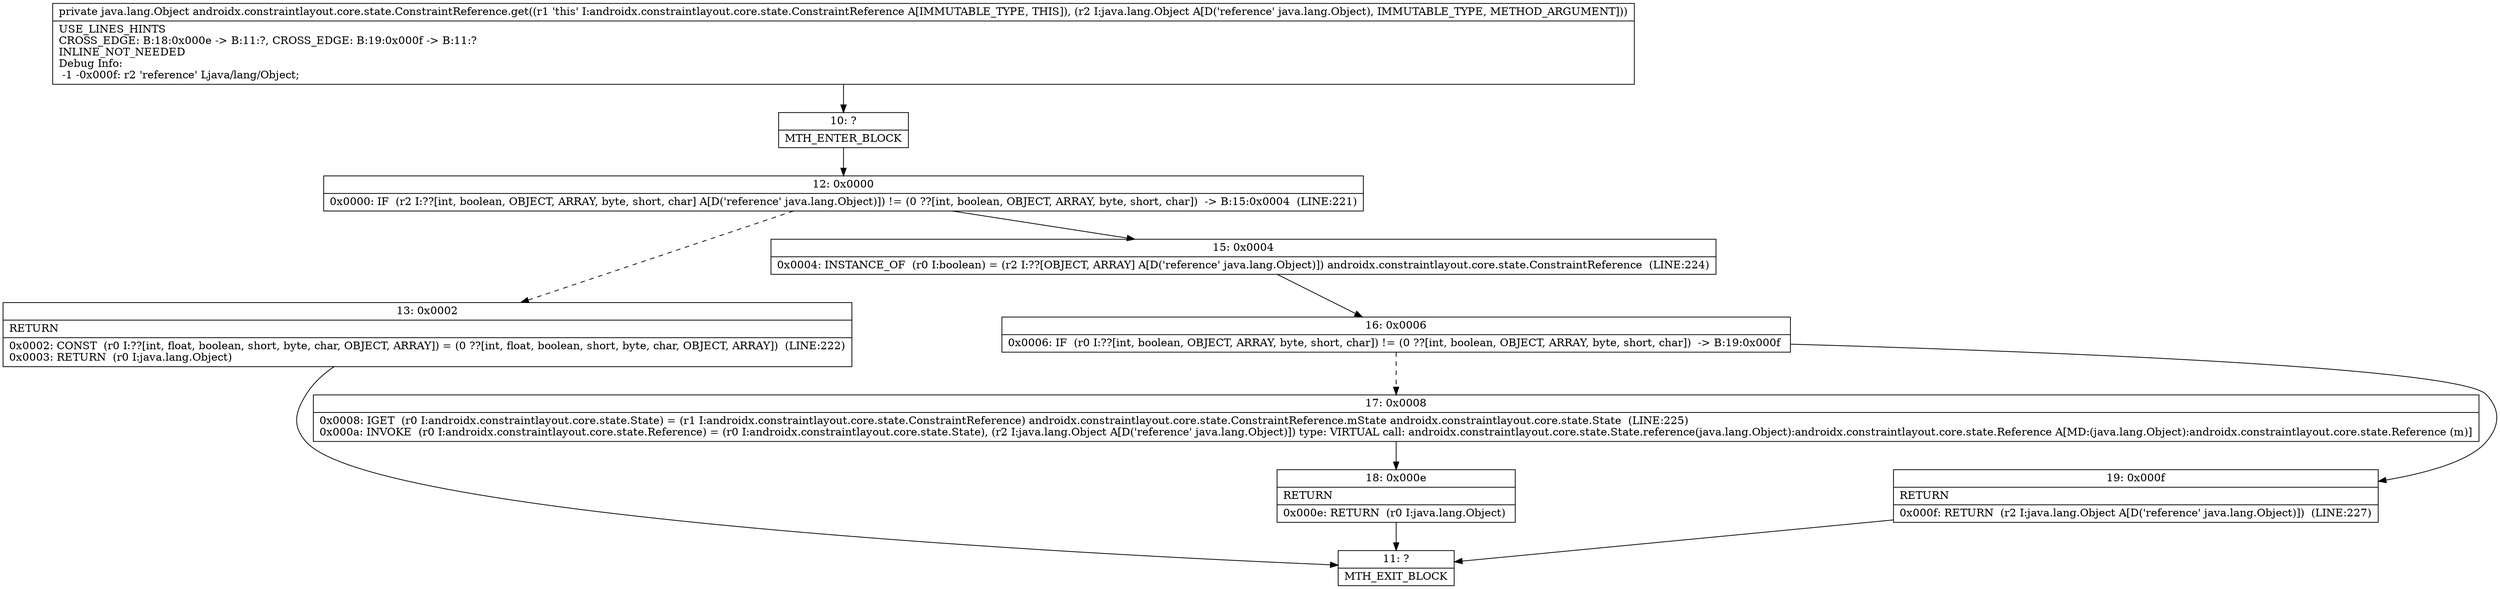 digraph "CFG forandroidx.constraintlayout.core.state.ConstraintReference.get(Ljava\/lang\/Object;)Ljava\/lang\/Object;" {
Node_10 [shape=record,label="{10\:\ ?|MTH_ENTER_BLOCK\l}"];
Node_12 [shape=record,label="{12\:\ 0x0000|0x0000: IF  (r2 I:??[int, boolean, OBJECT, ARRAY, byte, short, char] A[D('reference' java.lang.Object)]) != (0 ??[int, boolean, OBJECT, ARRAY, byte, short, char])  \-\> B:15:0x0004  (LINE:221)\l}"];
Node_13 [shape=record,label="{13\:\ 0x0002|RETURN\l|0x0002: CONST  (r0 I:??[int, float, boolean, short, byte, char, OBJECT, ARRAY]) = (0 ??[int, float, boolean, short, byte, char, OBJECT, ARRAY])  (LINE:222)\l0x0003: RETURN  (r0 I:java.lang.Object) \l}"];
Node_11 [shape=record,label="{11\:\ ?|MTH_EXIT_BLOCK\l}"];
Node_15 [shape=record,label="{15\:\ 0x0004|0x0004: INSTANCE_OF  (r0 I:boolean) = (r2 I:??[OBJECT, ARRAY] A[D('reference' java.lang.Object)]) androidx.constraintlayout.core.state.ConstraintReference  (LINE:224)\l}"];
Node_16 [shape=record,label="{16\:\ 0x0006|0x0006: IF  (r0 I:??[int, boolean, OBJECT, ARRAY, byte, short, char]) != (0 ??[int, boolean, OBJECT, ARRAY, byte, short, char])  \-\> B:19:0x000f \l}"];
Node_17 [shape=record,label="{17\:\ 0x0008|0x0008: IGET  (r0 I:androidx.constraintlayout.core.state.State) = (r1 I:androidx.constraintlayout.core.state.ConstraintReference) androidx.constraintlayout.core.state.ConstraintReference.mState androidx.constraintlayout.core.state.State  (LINE:225)\l0x000a: INVOKE  (r0 I:androidx.constraintlayout.core.state.Reference) = (r0 I:androidx.constraintlayout.core.state.State), (r2 I:java.lang.Object A[D('reference' java.lang.Object)]) type: VIRTUAL call: androidx.constraintlayout.core.state.State.reference(java.lang.Object):androidx.constraintlayout.core.state.Reference A[MD:(java.lang.Object):androidx.constraintlayout.core.state.Reference (m)]\l}"];
Node_18 [shape=record,label="{18\:\ 0x000e|RETURN\l|0x000e: RETURN  (r0 I:java.lang.Object) \l}"];
Node_19 [shape=record,label="{19\:\ 0x000f|RETURN\l|0x000f: RETURN  (r2 I:java.lang.Object A[D('reference' java.lang.Object)])  (LINE:227)\l}"];
MethodNode[shape=record,label="{private java.lang.Object androidx.constraintlayout.core.state.ConstraintReference.get((r1 'this' I:androidx.constraintlayout.core.state.ConstraintReference A[IMMUTABLE_TYPE, THIS]), (r2 I:java.lang.Object A[D('reference' java.lang.Object), IMMUTABLE_TYPE, METHOD_ARGUMENT]))  | USE_LINES_HINTS\lCROSS_EDGE: B:18:0x000e \-\> B:11:?, CROSS_EDGE: B:19:0x000f \-\> B:11:?\lINLINE_NOT_NEEDED\lDebug Info:\l  \-1 \-0x000f: r2 'reference' Ljava\/lang\/Object;\l}"];
MethodNode -> Node_10;Node_10 -> Node_12;
Node_12 -> Node_13[style=dashed];
Node_12 -> Node_15;
Node_13 -> Node_11;
Node_15 -> Node_16;
Node_16 -> Node_17[style=dashed];
Node_16 -> Node_19;
Node_17 -> Node_18;
Node_18 -> Node_11;
Node_19 -> Node_11;
}

